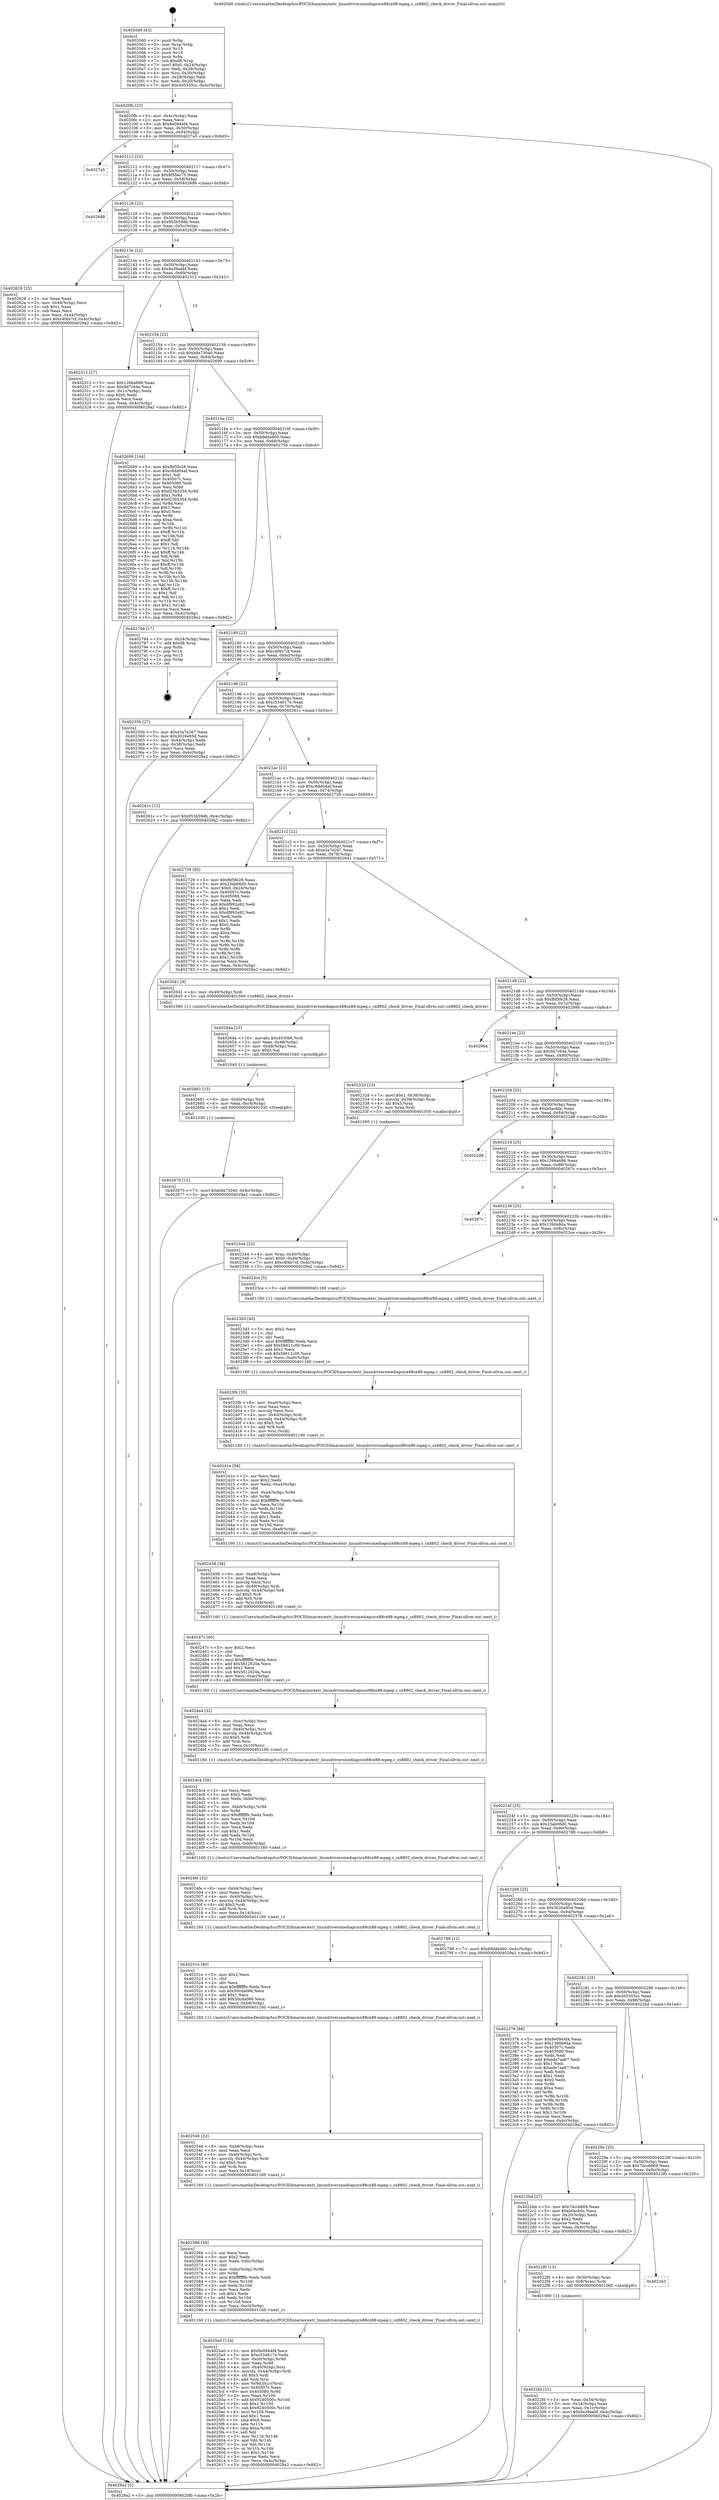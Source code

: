 digraph "0x4020d0" {
  label = "0x4020d0 (/mnt/c/Users/mathe/Desktop/tcc/POCII/binaries/extr_linuxdriversmediapcicx88cx88-mpeg.c_cx8802_check_driver_Final-ollvm.out::main(0))"
  labelloc = "t"
  node[shape=record]

  Entry [label="",width=0.3,height=0.3,shape=circle,fillcolor=black,style=filled]
  "0x4020fb" [label="{
     0x4020fb [23]\l
     | [instrs]\l
     &nbsp;&nbsp;0x4020fb \<+3\>: mov -0x4c(%rbp),%eax\l
     &nbsp;&nbsp;0x4020fe \<+2\>: mov %eax,%ecx\l
     &nbsp;&nbsp;0x402100 \<+6\>: sub $0x8e0944f4,%ecx\l
     &nbsp;&nbsp;0x402106 \<+3\>: mov %eax,-0x50(%rbp)\l
     &nbsp;&nbsp;0x402109 \<+3\>: mov %ecx,-0x54(%rbp)\l
     &nbsp;&nbsp;0x40210c \<+6\>: je 00000000004027a5 \<main+0x6d5\>\l
  }"]
  "0x4027a5" [label="{
     0x4027a5\l
  }", style=dashed]
  "0x402112" [label="{
     0x402112 [22]\l
     | [instrs]\l
     &nbsp;&nbsp;0x402112 \<+5\>: jmp 0000000000402117 \<main+0x47\>\l
     &nbsp;&nbsp;0x402117 \<+3\>: mov -0x50(%rbp),%eax\l
     &nbsp;&nbsp;0x40211a \<+5\>: sub $0x8f55ec75,%eax\l
     &nbsp;&nbsp;0x40211f \<+3\>: mov %eax,-0x58(%rbp)\l
     &nbsp;&nbsp;0x402122 \<+6\>: je 0000000000402688 \<main+0x5b8\>\l
  }"]
  Exit [label="",width=0.3,height=0.3,shape=circle,fillcolor=black,style=filled,peripheries=2]
  "0x402688" [label="{
     0x402688\l
  }", style=dashed]
  "0x402128" [label="{
     0x402128 [22]\l
     | [instrs]\l
     &nbsp;&nbsp;0x402128 \<+5\>: jmp 000000000040212d \<main+0x5d\>\l
     &nbsp;&nbsp;0x40212d \<+3\>: mov -0x50(%rbp),%eax\l
     &nbsp;&nbsp;0x402130 \<+5\>: sub $0x953b59db,%eax\l
     &nbsp;&nbsp;0x402135 \<+3\>: mov %eax,-0x5c(%rbp)\l
     &nbsp;&nbsp;0x402138 \<+6\>: je 0000000000402628 \<main+0x558\>\l
  }"]
  "0x402670" [label="{
     0x402670 [12]\l
     | [instrs]\l
     &nbsp;&nbsp;0x402670 \<+7\>: movl $0xb9a73040,-0x4c(%rbp)\l
     &nbsp;&nbsp;0x402677 \<+5\>: jmp 00000000004029a2 \<main+0x8d2\>\l
  }"]
  "0x402628" [label="{
     0x402628 [25]\l
     | [instrs]\l
     &nbsp;&nbsp;0x402628 \<+2\>: xor %eax,%eax\l
     &nbsp;&nbsp;0x40262a \<+3\>: mov -0x44(%rbp),%ecx\l
     &nbsp;&nbsp;0x40262d \<+3\>: sub $0x1,%eax\l
     &nbsp;&nbsp;0x402630 \<+2\>: sub %eax,%ecx\l
     &nbsp;&nbsp;0x402632 \<+3\>: mov %ecx,-0x44(%rbp)\l
     &nbsp;&nbsp;0x402635 \<+7\>: movl $0xc4f4b7cf,-0x4c(%rbp)\l
     &nbsp;&nbsp;0x40263c \<+5\>: jmp 00000000004029a2 \<main+0x8d2\>\l
  }"]
  "0x40213e" [label="{
     0x40213e [22]\l
     | [instrs]\l
     &nbsp;&nbsp;0x40213e \<+5\>: jmp 0000000000402143 \<main+0x73\>\l
     &nbsp;&nbsp;0x402143 \<+3\>: mov -0x50(%rbp),%eax\l
     &nbsp;&nbsp;0x402146 \<+5\>: sub $0x9a39aebf,%eax\l
     &nbsp;&nbsp;0x40214b \<+3\>: mov %eax,-0x60(%rbp)\l
     &nbsp;&nbsp;0x40214e \<+6\>: je 0000000000402312 \<main+0x242\>\l
  }"]
  "0x402661" [label="{
     0x402661 [15]\l
     | [instrs]\l
     &nbsp;&nbsp;0x402661 \<+4\>: mov -0x40(%rbp),%rdi\l
     &nbsp;&nbsp;0x402665 \<+6\>: mov %eax,-0xc4(%rbp)\l
     &nbsp;&nbsp;0x40266b \<+5\>: call 0000000000401030 \<free@plt\>\l
     | [calls]\l
     &nbsp;&nbsp;0x401030 \{1\} (unknown)\l
  }"]
  "0x402312" [label="{
     0x402312 [27]\l
     | [instrs]\l
     &nbsp;&nbsp;0x402312 \<+5\>: mov $0x1266a686,%eax\l
     &nbsp;&nbsp;0x402317 \<+5\>: mov $0x9d7c64e,%ecx\l
     &nbsp;&nbsp;0x40231c \<+3\>: mov -0x1c(%rbp),%edx\l
     &nbsp;&nbsp;0x40231f \<+3\>: cmp $0x0,%edx\l
     &nbsp;&nbsp;0x402322 \<+3\>: cmove %ecx,%eax\l
     &nbsp;&nbsp;0x402325 \<+3\>: mov %eax,-0x4c(%rbp)\l
     &nbsp;&nbsp;0x402328 \<+5\>: jmp 00000000004029a2 \<main+0x8d2\>\l
  }"]
  "0x402154" [label="{
     0x402154 [22]\l
     | [instrs]\l
     &nbsp;&nbsp;0x402154 \<+5\>: jmp 0000000000402159 \<main+0x89\>\l
     &nbsp;&nbsp;0x402159 \<+3\>: mov -0x50(%rbp),%eax\l
     &nbsp;&nbsp;0x40215c \<+5\>: sub $0xb9a73040,%eax\l
     &nbsp;&nbsp;0x402161 \<+3\>: mov %eax,-0x64(%rbp)\l
     &nbsp;&nbsp;0x402164 \<+6\>: je 0000000000402699 \<main+0x5c9\>\l
  }"]
  "0x40264a" [label="{
     0x40264a [23]\l
     | [instrs]\l
     &nbsp;&nbsp;0x40264a \<+10\>: movabs $0x4030b6,%rdi\l
     &nbsp;&nbsp;0x402654 \<+3\>: mov %eax,-0x48(%rbp)\l
     &nbsp;&nbsp;0x402657 \<+3\>: mov -0x48(%rbp),%esi\l
     &nbsp;&nbsp;0x40265a \<+2\>: mov $0x0,%al\l
     &nbsp;&nbsp;0x40265c \<+5\>: call 0000000000401040 \<printf@plt\>\l
     | [calls]\l
     &nbsp;&nbsp;0x401040 \{1\} (unknown)\l
  }"]
  "0x402699" [label="{
     0x402699 [144]\l
     | [instrs]\l
     &nbsp;&nbsp;0x402699 \<+5\>: mov $0xfbf5fe28,%eax\l
     &nbsp;&nbsp;0x40269e \<+5\>: mov $0xc8dd04af,%ecx\l
     &nbsp;&nbsp;0x4026a3 \<+2\>: mov $0x1,%dl\l
     &nbsp;&nbsp;0x4026a5 \<+7\>: mov 0x40507c,%esi\l
     &nbsp;&nbsp;0x4026ac \<+7\>: mov 0x405080,%edi\l
     &nbsp;&nbsp;0x4026b3 \<+3\>: mov %esi,%r8d\l
     &nbsp;&nbsp;0x4026b6 \<+7\>: sub $0xf23b5354,%r8d\l
     &nbsp;&nbsp;0x4026bd \<+4\>: sub $0x1,%r8d\l
     &nbsp;&nbsp;0x4026c1 \<+7\>: add $0xf23b5354,%r8d\l
     &nbsp;&nbsp;0x4026c8 \<+4\>: imul %r8d,%esi\l
     &nbsp;&nbsp;0x4026cc \<+3\>: and $0x1,%esi\l
     &nbsp;&nbsp;0x4026cf \<+3\>: cmp $0x0,%esi\l
     &nbsp;&nbsp;0x4026d2 \<+4\>: sete %r9b\l
     &nbsp;&nbsp;0x4026d6 \<+3\>: cmp $0xa,%edi\l
     &nbsp;&nbsp;0x4026d9 \<+4\>: setl %r10b\l
     &nbsp;&nbsp;0x4026dd \<+3\>: mov %r9b,%r11b\l
     &nbsp;&nbsp;0x4026e0 \<+4\>: xor $0xff,%r11b\l
     &nbsp;&nbsp;0x4026e4 \<+3\>: mov %r10b,%bl\l
     &nbsp;&nbsp;0x4026e7 \<+3\>: xor $0xff,%bl\l
     &nbsp;&nbsp;0x4026ea \<+3\>: xor $0x1,%dl\l
     &nbsp;&nbsp;0x4026ed \<+3\>: mov %r11b,%r14b\l
     &nbsp;&nbsp;0x4026f0 \<+4\>: and $0xff,%r14b\l
     &nbsp;&nbsp;0x4026f4 \<+3\>: and %dl,%r9b\l
     &nbsp;&nbsp;0x4026f7 \<+3\>: mov %bl,%r15b\l
     &nbsp;&nbsp;0x4026fa \<+4\>: and $0xff,%r15b\l
     &nbsp;&nbsp;0x4026fe \<+3\>: and %dl,%r10b\l
     &nbsp;&nbsp;0x402701 \<+3\>: or %r9b,%r14b\l
     &nbsp;&nbsp;0x402704 \<+3\>: or %r10b,%r15b\l
     &nbsp;&nbsp;0x402707 \<+3\>: xor %r15b,%r14b\l
     &nbsp;&nbsp;0x40270a \<+3\>: or %bl,%r11b\l
     &nbsp;&nbsp;0x40270d \<+4\>: xor $0xff,%r11b\l
     &nbsp;&nbsp;0x402711 \<+3\>: or $0x1,%dl\l
     &nbsp;&nbsp;0x402714 \<+3\>: and %dl,%r11b\l
     &nbsp;&nbsp;0x402717 \<+3\>: or %r11b,%r14b\l
     &nbsp;&nbsp;0x40271a \<+4\>: test $0x1,%r14b\l
     &nbsp;&nbsp;0x40271e \<+3\>: cmovne %ecx,%eax\l
     &nbsp;&nbsp;0x402721 \<+3\>: mov %eax,-0x4c(%rbp)\l
     &nbsp;&nbsp;0x402724 \<+5\>: jmp 00000000004029a2 \<main+0x8d2\>\l
  }"]
  "0x40216a" [label="{
     0x40216a [22]\l
     | [instrs]\l
     &nbsp;&nbsp;0x40216a \<+5\>: jmp 000000000040216f \<main+0x9f\>\l
     &nbsp;&nbsp;0x40216f \<+3\>: mov -0x50(%rbp),%eax\l
     &nbsp;&nbsp;0x402172 \<+5\>: sub $0xb9dda460,%eax\l
     &nbsp;&nbsp;0x402177 \<+3\>: mov %eax,-0x68(%rbp)\l
     &nbsp;&nbsp;0x40217a \<+6\>: je 0000000000402794 \<main+0x6c4\>\l
  }"]
  "0x4025a0" [label="{
     0x4025a0 [124]\l
     | [instrs]\l
     &nbsp;&nbsp;0x4025a0 \<+5\>: mov $0x8e0944f4,%ecx\l
     &nbsp;&nbsp;0x4025a5 \<+5\>: mov $0xc534617e,%edx\l
     &nbsp;&nbsp;0x4025aa \<+7\>: mov -0xc0(%rbp),%r9d\l
     &nbsp;&nbsp;0x4025b1 \<+4\>: imul %eax,%r9d\l
     &nbsp;&nbsp;0x4025b5 \<+4\>: mov -0x40(%rbp),%rsi\l
     &nbsp;&nbsp;0x4025b9 \<+4\>: movslq -0x44(%rbp),%rdi\l
     &nbsp;&nbsp;0x4025bd \<+4\>: shl $0x5,%rdi\l
     &nbsp;&nbsp;0x4025c1 \<+3\>: add %rdi,%rsi\l
     &nbsp;&nbsp;0x4025c4 \<+4\>: mov %r9d,0x1c(%rsi)\l
     &nbsp;&nbsp;0x4025c8 \<+7\>: mov 0x40507c,%eax\l
     &nbsp;&nbsp;0x4025cf \<+8\>: mov 0x405080,%r9d\l
     &nbsp;&nbsp;0x4025d7 \<+3\>: mov %eax,%r10d\l
     &nbsp;&nbsp;0x4025da \<+7\>: add $0x9240500c,%r10d\l
     &nbsp;&nbsp;0x4025e1 \<+4\>: sub $0x1,%r10d\l
     &nbsp;&nbsp;0x4025e5 \<+7\>: sub $0x9240500c,%r10d\l
     &nbsp;&nbsp;0x4025ec \<+4\>: imul %r10d,%eax\l
     &nbsp;&nbsp;0x4025f0 \<+3\>: and $0x1,%eax\l
     &nbsp;&nbsp;0x4025f3 \<+3\>: cmp $0x0,%eax\l
     &nbsp;&nbsp;0x4025f6 \<+4\>: sete %r11b\l
     &nbsp;&nbsp;0x4025fa \<+4\>: cmp $0xa,%r9d\l
     &nbsp;&nbsp;0x4025fe \<+3\>: setl %bl\l
     &nbsp;&nbsp;0x402601 \<+3\>: mov %r11b,%r14b\l
     &nbsp;&nbsp;0x402604 \<+3\>: and %bl,%r14b\l
     &nbsp;&nbsp;0x402607 \<+3\>: xor %bl,%r11b\l
     &nbsp;&nbsp;0x40260a \<+3\>: or %r11b,%r14b\l
     &nbsp;&nbsp;0x40260d \<+4\>: test $0x1,%r14b\l
     &nbsp;&nbsp;0x402611 \<+3\>: cmovne %edx,%ecx\l
     &nbsp;&nbsp;0x402614 \<+3\>: mov %ecx,-0x4c(%rbp)\l
     &nbsp;&nbsp;0x402617 \<+5\>: jmp 00000000004029a2 \<main+0x8d2\>\l
  }"]
  "0x402794" [label="{
     0x402794 [17]\l
     | [instrs]\l
     &nbsp;&nbsp;0x402794 \<+3\>: mov -0x24(%rbp),%eax\l
     &nbsp;&nbsp;0x402797 \<+7\>: add $0xd8,%rsp\l
     &nbsp;&nbsp;0x40279e \<+1\>: pop %rbx\l
     &nbsp;&nbsp;0x40279f \<+2\>: pop %r14\l
     &nbsp;&nbsp;0x4027a1 \<+2\>: pop %r15\l
     &nbsp;&nbsp;0x4027a3 \<+1\>: pop %rbp\l
     &nbsp;&nbsp;0x4027a4 \<+1\>: ret\l
  }"]
  "0x402180" [label="{
     0x402180 [22]\l
     | [instrs]\l
     &nbsp;&nbsp;0x402180 \<+5\>: jmp 0000000000402185 \<main+0xb5\>\l
     &nbsp;&nbsp;0x402185 \<+3\>: mov -0x50(%rbp),%eax\l
     &nbsp;&nbsp;0x402188 \<+5\>: sub $0xc4f4b7cf,%eax\l
     &nbsp;&nbsp;0x40218d \<+3\>: mov %eax,-0x6c(%rbp)\l
     &nbsp;&nbsp;0x402190 \<+6\>: je 000000000040235b \<main+0x28b\>\l
  }"]
  "0x402566" [label="{
     0x402566 [58]\l
     | [instrs]\l
     &nbsp;&nbsp;0x402566 \<+2\>: xor %ecx,%ecx\l
     &nbsp;&nbsp;0x402568 \<+5\>: mov $0x2,%edx\l
     &nbsp;&nbsp;0x40256d \<+6\>: mov %edx,-0xbc(%rbp)\l
     &nbsp;&nbsp;0x402573 \<+1\>: cltd\l
     &nbsp;&nbsp;0x402574 \<+7\>: mov -0xbc(%rbp),%r9d\l
     &nbsp;&nbsp;0x40257b \<+3\>: idiv %r9d\l
     &nbsp;&nbsp;0x40257e \<+6\>: imul $0xfffffffe,%edx,%edx\l
     &nbsp;&nbsp;0x402584 \<+3\>: mov %ecx,%r10d\l
     &nbsp;&nbsp;0x402587 \<+3\>: sub %edx,%r10d\l
     &nbsp;&nbsp;0x40258a \<+2\>: mov %ecx,%edx\l
     &nbsp;&nbsp;0x40258c \<+3\>: sub $0x1,%edx\l
     &nbsp;&nbsp;0x40258f \<+3\>: add %edx,%r10d\l
     &nbsp;&nbsp;0x402592 \<+3\>: sub %r10d,%ecx\l
     &nbsp;&nbsp;0x402595 \<+6\>: mov %ecx,-0xc0(%rbp)\l
     &nbsp;&nbsp;0x40259b \<+5\>: call 0000000000401160 \<next_i\>\l
     | [calls]\l
     &nbsp;&nbsp;0x401160 \{1\} (/mnt/c/Users/mathe/Desktop/tcc/POCII/binaries/extr_linuxdriversmediapcicx88cx88-mpeg.c_cx8802_check_driver_Final-ollvm.out::next_i)\l
  }"]
  "0x40235b" [label="{
     0x40235b [27]\l
     | [instrs]\l
     &nbsp;&nbsp;0x40235b \<+5\>: mov $0xe3a7e267,%eax\l
     &nbsp;&nbsp;0x402360 \<+5\>: mov $0x3026e95d,%ecx\l
     &nbsp;&nbsp;0x402365 \<+3\>: mov -0x44(%rbp),%edx\l
     &nbsp;&nbsp;0x402368 \<+3\>: cmp -0x38(%rbp),%edx\l
     &nbsp;&nbsp;0x40236b \<+3\>: cmovl %ecx,%eax\l
     &nbsp;&nbsp;0x40236e \<+3\>: mov %eax,-0x4c(%rbp)\l
     &nbsp;&nbsp;0x402371 \<+5\>: jmp 00000000004029a2 \<main+0x8d2\>\l
  }"]
  "0x402196" [label="{
     0x402196 [22]\l
     | [instrs]\l
     &nbsp;&nbsp;0x402196 \<+5\>: jmp 000000000040219b \<main+0xcb\>\l
     &nbsp;&nbsp;0x40219b \<+3\>: mov -0x50(%rbp),%eax\l
     &nbsp;&nbsp;0x40219e \<+5\>: sub $0xc534617e,%eax\l
     &nbsp;&nbsp;0x4021a3 \<+3\>: mov %eax,-0x70(%rbp)\l
     &nbsp;&nbsp;0x4021a6 \<+6\>: je 000000000040261c \<main+0x54c\>\l
  }"]
  "0x402546" [label="{
     0x402546 [32]\l
     | [instrs]\l
     &nbsp;&nbsp;0x402546 \<+6\>: mov -0xb8(%rbp),%ecx\l
     &nbsp;&nbsp;0x40254c \<+3\>: imul %eax,%ecx\l
     &nbsp;&nbsp;0x40254f \<+4\>: mov -0x40(%rbp),%rsi\l
     &nbsp;&nbsp;0x402553 \<+4\>: movslq -0x44(%rbp),%rdi\l
     &nbsp;&nbsp;0x402557 \<+4\>: shl $0x5,%rdi\l
     &nbsp;&nbsp;0x40255b \<+3\>: add %rdi,%rsi\l
     &nbsp;&nbsp;0x40255e \<+3\>: mov %ecx,0x18(%rsi)\l
     &nbsp;&nbsp;0x402561 \<+5\>: call 0000000000401160 \<next_i\>\l
     | [calls]\l
     &nbsp;&nbsp;0x401160 \{1\} (/mnt/c/Users/mathe/Desktop/tcc/POCII/binaries/extr_linuxdriversmediapcicx88cx88-mpeg.c_cx8802_check_driver_Final-ollvm.out::next_i)\l
  }"]
  "0x40261c" [label="{
     0x40261c [12]\l
     | [instrs]\l
     &nbsp;&nbsp;0x40261c \<+7\>: movl $0x953b59db,-0x4c(%rbp)\l
     &nbsp;&nbsp;0x402623 \<+5\>: jmp 00000000004029a2 \<main+0x8d2\>\l
  }"]
  "0x4021ac" [label="{
     0x4021ac [22]\l
     | [instrs]\l
     &nbsp;&nbsp;0x4021ac \<+5\>: jmp 00000000004021b1 \<main+0xe1\>\l
     &nbsp;&nbsp;0x4021b1 \<+3\>: mov -0x50(%rbp),%eax\l
     &nbsp;&nbsp;0x4021b4 \<+5\>: sub $0xc8dd04af,%eax\l
     &nbsp;&nbsp;0x4021b9 \<+3\>: mov %eax,-0x74(%rbp)\l
     &nbsp;&nbsp;0x4021bc \<+6\>: je 0000000000402729 \<main+0x659\>\l
  }"]
  "0x40251e" [label="{
     0x40251e [40]\l
     | [instrs]\l
     &nbsp;&nbsp;0x40251e \<+5\>: mov $0x2,%ecx\l
     &nbsp;&nbsp;0x402523 \<+1\>: cltd\l
     &nbsp;&nbsp;0x402524 \<+2\>: idiv %ecx\l
     &nbsp;&nbsp;0x402526 \<+6\>: imul $0xfffffffe,%edx,%ecx\l
     &nbsp;&nbsp;0x40252c \<+6\>: sub $0x50cda066,%ecx\l
     &nbsp;&nbsp;0x402532 \<+3\>: add $0x1,%ecx\l
     &nbsp;&nbsp;0x402535 \<+6\>: add $0x50cda066,%ecx\l
     &nbsp;&nbsp;0x40253b \<+6\>: mov %ecx,-0xb8(%rbp)\l
     &nbsp;&nbsp;0x402541 \<+5\>: call 0000000000401160 \<next_i\>\l
     | [calls]\l
     &nbsp;&nbsp;0x401160 \{1\} (/mnt/c/Users/mathe/Desktop/tcc/POCII/binaries/extr_linuxdriversmediapcicx88cx88-mpeg.c_cx8802_check_driver_Final-ollvm.out::next_i)\l
  }"]
  "0x402729" [label="{
     0x402729 [95]\l
     | [instrs]\l
     &nbsp;&nbsp;0x402729 \<+5\>: mov $0xfbf5fe28,%eax\l
     &nbsp;&nbsp;0x40272e \<+5\>: mov $0x23ab06d0,%ecx\l
     &nbsp;&nbsp;0x402733 \<+7\>: movl $0x0,-0x24(%rbp)\l
     &nbsp;&nbsp;0x40273a \<+7\>: mov 0x40507c,%edx\l
     &nbsp;&nbsp;0x402741 \<+7\>: mov 0x405080,%esi\l
     &nbsp;&nbsp;0x402748 \<+2\>: mov %edx,%edi\l
     &nbsp;&nbsp;0x40274a \<+6\>: add $0xdf992a92,%edi\l
     &nbsp;&nbsp;0x402750 \<+3\>: sub $0x1,%edi\l
     &nbsp;&nbsp;0x402753 \<+6\>: sub $0xdf992a92,%edi\l
     &nbsp;&nbsp;0x402759 \<+3\>: imul %edi,%edx\l
     &nbsp;&nbsp;0x40275c \<+3\>: and $0x1,%edx\l
     &nbsp;&nbsp;0x40275f \<+3\>: cmp $0x0,%edx\l
     &nbsp;&nbsp;0x402762 \<+4\>: sete %r8b\l
     &nbsp;&nbsp;0x402766 \<+3\>: cmp $0xa,%esi\l
     &nbsp;&nbsp;0x402769 \<+4\>: setl %r9b\l
     &nbsp;&nbsp;0x40276d \<+3\>: mov %r8b,%r10b\l
     &nbsp;&nbsp;0x402770 \<+3\>: and %r9b,%r10b\l
     &nbsp;&nbsp;0x402773 \<+3\>: xor %r9b,%r8b\l
     &nbsp;&nbsp;0x402776 \<+3\>: or %r8b,%r10b\l
     &nbsp;&nbsp;0x402779 \<+4\>: test $0x1,%r10b\l
     &nbsp;&nbsp;0x40277d \<+3\>: cmovne %ecx,%eax\l
     &nbsp;&nbsp;0x402780 \<+3\>: mov %eax,-0x4c(%rbp)\l
     &nbsp;&nbsp;0x402783 \<+5\>: jmp 00000000004029a2 \<main+0x8d2\>\l
  }"]
  "0x4021c2" [label="{
     0x4021c2 [22]\l
     | [instrs]\l
     &nbsp;&nbsp;0x4021c2 \<+5\>: jmp 00000000004021c7 \<main+0xf7\>\l
     &nbsp;&nbsp;0x4021c7 \<+3\>: mov -0x50(%rbp),%eax\l
     &nbsp;&nbsp;0x4021ca \<+5\>: sub $0xe3a7e267,%eax\l
     &nbsp;&nbsp;0x4021cf \<+3\>: mov %eax,-0x78(%rbp)\l
     &nbsp;&nbsp;0x4021d2 \<+6\>: je 0000000000402641 \<main+0x571\>\l
  }"]
  "0x4024fe" [label="{
     0x4024fe [32]\l
     | [instrs]\l
     &nbsp;&nbsp;0x4024fe \<+6\>: mov -0xb4(%rbp),%ecx\l
     &nbsp;&nbsp;0x402504 \<+3\>: imul %eax,%ecx\l
     &nbsp;&nbsp;0x402507 \<+4\>: mov -0x40(%rbp),%rsi\l
     &nbsp;&nbsp;0x40250b \<+4\>: movslq -0x44(%rbp),%rdi\l
     &nbsp;&nbsp;0x40250f \<+4\>: shl $0x5,%rdi\l
     &nbsp;&nbsp;0x402513 \<+3\>: add %rdi,%rsi\l
     &nbsp;&nbsp;0x402516 \<+3\>: mov %ecx,0x14(%rsi)\l
     &nbsp;&nbsp;0x402519 \<+5\>: call 0000000000401160 \<next_i\>\l
     | [calls]\l
     &nbsp;&nbsp;0x401160 \{1\} (/mnt/c/Users/mathe/Desktop/tcc/POCII/binaries/extr_linuxdriversmediapcicx88cx88-mpeg.c_cx8802_check_driver_Final-ollvm.out::next_i)\l
  }"]
  "0x402641" [label="{
     0x402641 [9]\l
     | [instrs]\l
     &nbsp;&nbsp;0x402641 \<+4\>: mov -0x40(%rbp),%rdi\l
     &nbsp;&nbsp;0x402645 \<+5\>: call 0000000000401560 \<cx8802_check_driver\>\l
     | [calls]\l
     &nbsp;&nbsp;0x401560 \{1\} (/mnt/c/Users/mathe/Desktop/tcc/POCII/binaries/extr_linuxdriversmediapcicx88cx88-mpeg.c_cx8802_check_driver_Final-ollvm.out::cx8802_check_driver)\l
  }"]
  "0x4021d8" [label="{
     0x4021d8 [22]\l
     | [instrs]\l
     &nbsp;&nbsp;0x4021d8 \<+5\>: jmp 00000000004021dd \<main+0x10d\>\l
     &nbsp;&nbsp;0x4021dd \<+3\>: mov -0x50(%rbp),%eax\l
     &nbsp;&nbsp;0x4021e0 \<+5\>: sub $0xfbf5fe28,%eax\l
     &nbsp;&nbsp;0x4021e5 \<+3\>: mov %eax,-0x7c(%rbp)\l
     &nbsp;&nbsp;0x4021e8 \<+6\>: je 0000000000402994 \<main+0x8c4\>\l
  }"]
  "0x4024c4" [label="{
     0x4024c4 [58]\l
     | [instrs]\l
     &nbsp;&nbsp;0x4024c4 \<+2\>: xor %ecx,%ecx\l
     &nbsp;&nbsp;0x4024c6 \<+5\>: mov $0x2,%edx\l
     &nbsp;&nbsp;0x4024cb \<+6\>: mov %edx,-0xb0(%rbp)\l
     &nbsp;&nbsp;0x4024d1 \<+1\>: cltd\l
     &nbsp;&nbsp;0x4024d2 \<+7\>: mov -0xb0(%rbp),%r9d\l
     &nbsp;&nbsp;0x4024d9 \<+3\>: idiv %r9d\l
     &nbsp;&nbsp;0x4024dc \<+6\>: imul $0xfffffffe,%edx,%edx\l
     &nbsp;&nbsp;0x4024e2 \<+3\>: mov %ecx,%r10d\l
     &nbsp;&nbsp;0x4024e5 \<+3\>: sub %edx,%r10d\l
     &nbsp;&nbsp;0x4024e8 \<+2\>: mov %ecx,%edx\l
     &nbsp;&nbsp;0x4024ea \<+3\>: sub $0x1,%edx\l
     &nbsp;&nbsp;0x4024ed \<+3\>: add %edx,%r10d\l
     &nbsp;&nbsp;0x4024f0 \<+3\>: sub %r10d,%ecx\l
     &nbsp;&nbsp;0x4024f3 \<+6\>: mov %ecx,-0xb4(%rbp)\l
     &nbsp;&nbsp;0x4024f9 \<+5\>: call 0000000000401160 \<next_i\>\l
     | [calls]\l
     &nbsp;&nbsp;0x401160 \{1\} (/mnt/c/Users/mathe/Desktop/tcc/POCII/binaries/extr_linuxdriversmediapcicx88cx88-mpeg.c_cx8802_check_driver_Final-ollvm.out::next_i)\l
  }"]
  "0x402994" [label="{
     0x402994\l
  }", style=dashed]
  "0x4021ee" [label="{
     0x4021ee [22]\l
     | [instrs]\l
     &nbsp;&nbsp;0x4021ee \<+5\>: jmp 00000000004021f3 \<main+0x123\>\l
     &nbsp;&nbsp;0x4021f3 \<+3\>: mov -0x50(%rbp),%eax\l
     &nbsp;&nbsp;0x4021f6 \<+5\>: sub $0x9d7c64e,%eax\l
     &nbsp;&nbsp;0x4021fb \<+3\>: mov %eax,-0x80(%rbp)\l
     &nbsp;&nbsp;0x4021fe \<+6\>: je 000000000040232d \<main+0x25d\>\l
  }"]
  "0x4024a4" [label="{
     0x4024a4 [32]\l
     | [instrs]\l
     &nbsp;&nbsp;0x4024a4 \<+6\>: mov -0xac(%rbp),%ecx\l
     &nbsp;&nbsp;0x4024aa \<+3\>: imul %eax,%ecx\l
     &nbsp;&nbsp;0x4024ad \<+4\>: mov -0x40(%rbp),%rsi\l
     &nbsp;&nbsp;0x4024b1 \<+4\>: movslq -0x44(%rbp),%rdi\l
     &nbsp;&nbsp;0x4024b5 \<+4\>: shl $0x5,%rdi\l
     &nbsp;&nbsp;0x4024b9 \<+3\>: add %rdi,%rsi\l
     &nbsp;&nbsp;0x4024bc \<+3\>: mov %ecx,0x10(%rsi)\l
     &nbsp;&nbsp;0x4024bf \<+5\>: call 0000000000401160 \<next_i\>\l
     | [calls]\l
     &nbsp;&nbsp;0x401160 \{1\} (/mnt/c/Users/mathe/Desktop/tcc/POCII/binaries/extr_linuxdriversmediapcicx88cx88-mpeg.c_cx8802_check_driver_Final-ollvm.out::next_i)\l
  }"]
  "0x40232d" [label="{
     0x40232d [23]\l
     | [instrs]\l
     &nbsp;&nbsp;0x40232d \<+7\>: movl $0x1,-0x38(%rbp)\l
     &nbsp;&nbsp;0x402334 \<+4\>: movslq -0x38(%rbp),%rax\l
     &nbsp;&nbsp;0x402338 \<+4\>: shl $0x5,%rax\l
     &nbsp;&nbsp;0x40233c \<+3\>: mov %rax,%rdi\l
     &nbsp;&nbsp;0x40233f \<+5\>: call 0000000000401050 \<malloc@plt\>\l
     | [calls]\l
     &nbsp;&nbsp;0x401050 \{1\} (unknown)\l
  }"]
  "0x402204" [label="{
     0x402204 [25]\l
     | [instrs]\l
     &nbsp;&nbsp;0x402204 \<+5\>: jmp 0000000000402209 \<main+0x139\>\l
     &nbsp;&nbsp;0x402209 \<+3\>: mov -0x50(%rbp),%eax\l
     &nbsp;&nbsp;0x40220c \<+5\>: sub $0xb0acb0c,%eax\l
     &nbsp;&nbsp;0x402211 \<+6\>: mov %eax,-0x84(%rbp)\l
     &nbsp;&nbsp;0x402217 \<+6\>: je 00000000004022d8 \<main+0x208\>\l
  }"]
  "0x40247c" [label="{
     0x40247c [40]\l
     | [instrs]\l
     &nbsp;&nbsp;0x40247c \<+5\>: mov $0x2,%ecx\l
     &nbsp;&nbsp;0x402481 \<+1\>: cltd\l
     &nbsp;&nbsp;0x402482 \<+2\>: idiv %ecx\l
     &nbsp;&nbsp;0x402484 \<+6\>: imul $0xfffffffe,%edx,%ecx\l
     &nbsp;&nbsp;0x40248a \<+6\>: add $0x5612620a,%ecx\l
     &nbsp;&nbsp;0x402490 \<+3\>: add $0x1,%ecx\l
     &nbsp;&nbsp;0x402493 \<+6\>: sub $0x5612620a,%ecx\l
     &nbsp;&nbsp;0x402499 \<+6\>: mov %ecx,-0xac(%rbp)\l
     &nbsp;&nbsp;0x40249f \<+5\>: call 0000000000401160 \<next_i\>\l
     | [calls]\l
     &nbsp;&nbsp;0x401160 \{1\} (/mnt/c/Users/mathe/Desktop/tcc/POCII/binaries/extr_linuxdriversmediapcicx88cx88-mpeg.c_cx8802_check_driver_Final-ollvm.out::next_i)\l
  }"]
  "0x4022d8" [label="{
     0x4022d8\l
  }", style=dashed]
  "0x40221d" [label="{
     0x40221d [25]\l
     | [instrs]\l
     &nbsp;&nbsp;0x40221d \<+5\>: jmp 0000000000402222 \<main+0x152\>\l
     &nbsp;&nbsp;0x402222 \<+3\>: mov -0x50(%rbp),%eax\l
     &nbsp;&nbsp;0x402225 \<+5\>: sub $0x1266a686,%eax\l
     &nbsp;&nbsp;0x40222a \<+6\>: mov %eax,-0x88(%rbp)\l
     &nbsp;&nbsp;0x402230 \<+6\>: je 000000000040267c \<main+0x5ac\>\l
  }"]
  "0x402458" [label="{
     0x402458 [36]\l
     | [instrs]\l
     &nbsp;&nbsp;0x402458 \<+6\>: mov -0xa8(%rbp),%ecx\l
     &nbsp;&nbsp;0x40245e \<+3\>: imul %eax,%ecx\l
     &nbsp;&nbsp;0x402461 \<+3\>: movslq %ecx,%rsi\l
     &nbsp;&nbsp;0x402464 \<+4\>: mov -0x40(%rbp),%rdi\l
     &nbsp;&nbsp;0x402468 \<+4\>: movslq -0x44(%rbp),%r8\l
     &nbsp;&nbsp;0x40246c \<+4\>: shl $0x5,%r8\l
     &nbsp;&nbsp;0x402470 \<+3\>: add %r8,%rdi\l
     &nbsp;&nbsp;0x402473 \<+4\>: mov %rsi,0x8(%rdi)\l
     &nbsp;&nbsp;0x402477 \<+5\>: call 0000000000401160 \<next_i\>\l
     | [calls]\l
     &nbsp;&nbsp;0x401160 \{1\} (/mnt/c/Users/mathe/Desktop/tcc/POCII/binaries/extr_linuxdriversmediapcicx88cx88-mpeg.c_cx8802_check_driver_Final-ollvm.out::next_i)\l
  }"]
  "0x40267c" [label="{
     0x40267c\l
  }", style=dashed]
  "0x402236" [label="{
     0x402236 [25]\l
     | [instrs]\l
     &nbsp;&nbsp;0x402236 \<+5\>: jmp 000000000040223b \<main+0x16b\>\l
     &nbsp;&nbsp;0x40223b \<+3\>: mov -0x50(%rbp),%eax\l
     &nbsp;&nbsp;0x40223e \<+5\>: sub $0x1390e8da,%eax\l
     &nbsp;&nbsp;0x402243 \<+6\>: mov %eax,-0x8c(%rbp)\l
     &nbsp;&nbsp;0x402249 \<+6\>: je 00000000004023ce \<main+0x2fe\>\l
  }"]
  "0x40241e" [label="{
     0x40241e [58]\l
     | [instrs]\l
     &nbsp;&nbsp;0x40241e \<+2\>: xor %ecx,%ecx\l
     &nbsp;&nbsp;0x402420 \<+5\>: mov $0x2,%edx\l
     &nbsp;&nbsp;0x402425 \<+6\>: mov %edx,-0xa4(%rbp)\l
     &nbsp;&nbsp;0x40242b \<+1\>: cltd\l
     &nbsp;&nbsp;0x40242c \<+7\>: mov -0xa4(%rbp),%r9d\l
     &nbsp;&nbsp;0x402433 \<+3\>: idiv %r9d\l
     &nbsp;&nbsp;0x402436 \<+6\>: imul $0xfffffffe,%edx,%edx\l
     &nbsp;&nbsp;0x40243c \<+3\>: mov %ecx,%r10d\l
     &nbsp;&nbsp;0x40243f \<+3\>: sub %edx,%r10d\l
     &nbsp;&nbsp;0x402442 \<+2\>: mov %ecx,%edx\l
     &nbsp;&nbsp;0x402444 \<+3\>: sub $0x1,%edx\l
     &nbsp;&nbsp;0x402447 \<+3\>: add %edx,%r10d\l
     &nbsp;&nbsp;0x40244a \<+3\>: sub %r10d,%ecx\l
     &nbsp;&nbsp;0x40244d \<+6\>: mov %ecx,-0xa8(%rbp)\l
     &nbsp;&nbsp;0x402453 \<+5\>: call 0000000000401160 \<next_i\>\l
     | [calls]\l
     &nbsp;&nbsp;0x401160 \{1\} (/mnt/c/Users/mathe/Desktop/tcc/POCII/binaries/extr_linuxdriversmediapcicx88cx88-mpeg.c_cx8802_check_driver_Final-ollvm.out::next_i)\l
  }"]
  "0x4023ce" [label="{
     0x4023ce [5]\l
     | [instrs]\l
     &nbsp;&nbsp;0x4023ce \<+5\>: call 0000000000401160 \<next_i\>\l
     | [calls]\l
     &nbsp;&nbsp;0x401160 \{1\} (/mnt/c/Users/mathe/Desktop/tcc/POCII/binaries/extr_linuxdriversmediapcicx88cx88-mpeg.c_cx8802_check_driver_Final-ollvm.out::next_i)\l
  }"]
  "0x40224f" [label="{
     0x40224f [25]\l
     | [instrs]\l
     &nbsp;&nbsp;0x40224f \<+5\>: jmp 0000000000402254 \<main+0x184\>\l
     &nbsp;&nbsp;0x402254 \<+3\>: mov -0x50(%rbp),%eax\l
     &nbsp;&nbsp;0x402257 \<+5\>: sub $0x23ab06d0,%eax\l
     &nbsp;&nbsp;0x40225c \<+6\>: mov %eax,-0x90(%rbp)\l
     &nbsp;&nbsp;0x402262 \<+6\>: je 0000000000402788 \<main+0x6b8\>\l
  }"]
  "0x4023fb" [label="{
     0x4023fb [35]\l
     | [instrs]\l
     &nbsp;&nbsp;0x4023fb \<+6\>: mov -0xa0(%rbp),%ecx\l
     &nbsp;&nbsp;0x402401 \<+3\>: imul %eax,%ecx\l
     &nbsp;&nbsp;0x402404 \<+3\>: movslq %ecx,%rsi\l
     &nbsp;&nbsp;0x402407 \<+4\>: mov -0x40(%rbp),%rdi\l
     &nbsp;&nbsp;0x40240b \<+4\>: movslq -0x44(%rbp),%r8\l
     &nbsp;&nbsp;0x40240f \<+4\>: shl $0x5,%r8\l
     &nbsp;&nbsp;0x402413 \<+3\>: add %r8,%rdi\l
     &nbsp;&nbsp;0x402416 \<+3\>: mov %rsi,(%rdi)\l
     &nbsp;&nbsp;0x402419 \<+5\>: call 0000000000401160 \<next_i\>\l
     | [calls]\l
     &nbsp;&nbsp;0x401160 \{1\} (/mnt/c/Users/mathe/Desktop/tcc/POCII/binaries/extr_linuxdriversmediapcicx88cx88-mpeg.c_cx8802_check_driver_Final-ollvm.out::next_i)\l
  }"]
  "0x402788" [label="{
     0x402788 [12]\l
     | [instrs]\l
     &nbsp;&nbsp;0x402788 \<+7\>: movl $0xb9dda460,-0x4c(%rbp)\l
     &nbsp;&nbsp;0x40278f \<+5\>: jmp 00000000004029a2 \<main+0x8d2\>\l
  }"]
  "0x402268" [label="{
     0x402268 [25]\l
     | [instrs]\l
     &nbsp;&nbsp;0x402268 \<+5\>: jmp 000000000040226d \<main+0x19d\>\l
     &nbsp;&nbsp;0x40226d \<+3\>: mov -0x50(%rbp),%eax\l
     &nbsp;&nbsp;0x402270 \<+5\>: sub $0x3026e95d,%eax\l
     &nbsp;&nbsp;0x402275 \<+6\>: mov %eax,-0x94(%rbp)\l
     &nbsp;&nbsp;0x40227b \<+6\>: je 0000000000402376 \<main+0x2a6\>\l
  }"]
  "0x4023d3" [label="{
     0x4023d3 [40]\l
     | [instrs]\l
     &nbsp;&nbsp;0x4023d3 \<+5\>: mov $0x2,%ecx\l
     &nbsp;&nbsp;0x4023d8 \<+1\>: cltd\l
     &nbsp;&nbsp;0x4023d9 \<+2\>: idiv %ecx\l
     &nbsp;&nbsp;0x4023db \<+6\>: imul $0xfffffffe,%edx,%ecx\l
     &nbsp;&nbsp;0x4023e1 \<+6\>: add $0x56611c00,%ecx\l
     &nbsp;&nbsp;0x4023e7 \<+3\>: add $0x1,%ecx\l
     &nbsp;&nbsp;0x4023ea \<+6\>: sub $0x56611c00,%ecx\l
     &nbsp;&nbsp;0x4023f0 \<+6\>: mov %ecx,-0xa0(%rbp)\l
     &nbsp;&nbsp;0x4023f6 \<+5\>: call 0000000000401160 \<next_i\>\l
     | [calls]\l
     &nbsp;&nbsp;0x401160 \{1\} (/mnt/c/Users/mathe/Desktop/tcc/POCII/binaries/extr_linuxdriversmediapcicx88cx88-mpeg.c_cx8802_check_driver_Final-ollvm.out::next_i)\l
  }"]
  "0x402376" [label="{
     0x402376 [88]\l
     | [instrs]\l
     &nbsp;&nbsp;0x402376 \<+5\>: mov $0x8e0944f4,%eax\l
     &nbsp;&nbsp;0x40237b \<+5\>: mov $0x1390e8da,%ecx\l
     &nbsp;&nbsp;0x402380 \<+7\>: mov 0x40507c,%edx\l
     &nbsp;&nbsp;0x402387 \<+7\>: mov 0x405080,%esi\l
     &nbsp;&nbsp;0x40238e \<+2\>: mov %edx,%edi\l
     &nbsp;&nbsp;0x402390 \<+6\>: add $0xede7ae67,%edi\l
     &nbsp;&nbsp;0x402396 \<+3\>: sub $0x1,%edi\l
     &nbsp;&nbsp;0x402399 \<+6\>: sub $0xede7ae67,%edi\l
     &nbsp;&nbsp;0x40239f \<+3\>: imul %edi,%edx\l
     &nbsp;&nbsp;0x4023a2 \<+3\>: and $0x1,%edx\l
     &nbsp;&nbsp;0x4023a5 \<+3\>: cmp $0x0,%edx\l
     &nbsp;&nbsp;0x4023a8 \<+4\>: sete %r8b\l
     &nbsp;&nbsp;0x4023ac \<+3\>: cmp $0xa,%esi\l
     &nbsp;&nbsp;0x4023af \<+4\>: setl %r9b\l
     &nbsp;&nbsp;0x4023b3 \<+3\>: mov %r8b,%r10b\l
     &nbsp;&nbsp;0x4023b6 \<+3\>: and %r9b,%r10b\l
     &nbsp;&nbsp;0x4023b9 \<+3\>: xor %r9b,%r8b\l
     &nbsp;&nbsp;0x4023bc \<+3\>: or %r8b,%r10b\l
     &nbsp;&nbsp;0x4023bf \<+4\>: test $0x1,%r10b\l
     &nbsp;&nbsp;0x4023c3 \<+3\>: cmovne %ecx,%eax\l
     &nbsp;&nbsp;0x4023c6 \<+3\>: mov %eax,-0x4c(%rbp)\l
     &nbsp;&nbsp;0x4023c9 \<+5\>: jmp 00000000004029a2 \<main+0x8d2\>\l
  }"]
  "0x402281" [label="{
     0x402281 [25]\l
     | [instrs]\l
     &nbsp;&nbsp;0x402281 \<+5\>: jmp 0000000000402286 \<main+0x1b6\>\l
     &nbsp;&nbsp;0x402286 \<+3\>: mov -0x50(%rbp),%eax\l
     &nbsp;&nbsp;0x402289 \<+5\>: sub $0x405355cc,%eax\l
     &nbsp;&nbsp;0x40228e \<+6\>: mov %eax,-0x98(%rbp)\l
     &nbsp;&nbsp;0x402294 \<+6\>: je 00000000004022bd \<main+0x1ed\>\l
  }"]
  "0x402344" [label="{
     0x402344 [23]\l
     | [instrs]\l
     &nbsp;&nbsp;0x402344 \<+4\>: mov %rax,-0x40(%rbp)\l
     &nbsp;&nbsp;0x402348 \<+7\>: movl $0x0,-0x44(%rbp)\l
     &nbsp;&nbsp;0x40234f \<+7\>: movl $0xc4f4b7cf,-0x4c(%rbp)\l
     &nbsp;&nbsp;0x402356 \<+5\>: jmp 00000000004029a2 \<main+0x8d2\>\l
  }"]
  "0x4022bd" [label="{
     0x4022bd [27]\l
     | [instrs]\l
     &nbsp;&nbsp;0x4022bd \<+5\>: mov $0x7dcc6869,%eax\l
     &nbsp;&nbsp;0x4022c2 \<+5\>: mov $0xb0acb0c,%ecx\l
     &nbsp;&nbsp;0x4022c7 \<+3\>: mov -0x20(%rbp),%edx\l
     &nbsp;&nbsp;0x4022ca \<+3\>: cmp $0x2,%edx\l
     &nbsp;&nbsp;0x4022cd \<+3\>: cmovne %ecx,%eax\l
     &nbsp;&nbsp;0x4022d0 \<+3\>: mov %eax,-0x4c(%rbp)\l
     &nbsp;&nbsp;0x4022d3 \<+5\>: jmp 00000000004029a2 \<main+0x8d2\>\l
  }"]
  "0x40229a" [label="{
     0x40229a [25]\l
     | [instrs]\l
     &nbsp;&nbsp;0x40229a \<+5\>: jmp 000000000040229f \<main+0x1cf\>\l
     &nbsp;&nbsp;0x40229f \<+3\>: mov -0x50(%rbp),%eax\l
     &nbsp;&nbsp;0x4022a2 \<+5\>: sub $0x7dcc6869,%eax\l
     &nbsp;&nbsp;0x4022a7 \<+6\>: mov %eax,-0x9c(%rbp)\l
     &nbsp;&nbsp;0x4022ad \<+6\>: je 00000000004022f0 \<main+0x220\>\l
  }"]
  "0x4029a2" [label="{
     0x4029a2 [5]\l
     | [instrs]\l
     &nbsp;&nbsp;0x4029a2 \<+5\>: jmp 00000000004020fb \<main+0x2b\>\l
  }"]
  "0x4020d0" [label="{
     0x4020d0 [43]\l
     | [instrs]\l
     &nbsp;&nbsp;0x4020d0 \<+1\>: push %rbp\l
     &nbsp;&nbsp;0x4020d1 \<+3\>: mov %rsp,%rbp\l
     &nbsp;&nbsp;0x4020d4 \<+2\>: push %r15\l
     &nbsp;&nbsp;0x4020d6 \<+2\>: push %r14\l
     &nbsp;&nbsp;0x4020d8 \<+1\>: push %rbx\l
     &nbsp;&nbsp;0x4020d9 \<+7\>: sub $0xd8,%rsp\l
     &nbsp;&nbsp;0x4020e0 \<+7\>: movl $0x0,-0x24(%rbp)\l
     &nbsp;&nbsp;0x4020e7 \<+3\>: mov %edi,-0x28(%rbp)\l
     &nbsp;&nbsp;0x4020ea \<+4\>: mov %rsi,-0x30(%rbp)\l
     &nbsp;&nbsp;0x4020ee \<+3\>: mov -0x28(%rbp),%edi\l
     &nbsp;&nbsp;0x4020f1 \<+3\>: mov %edi,-0x20(%rbp)\l
     &nbsp;&nbsp;0x4020f4 \<+7\>: movl $0x405355cc,-0x4c(%rbp)\l
  }"]
  "0x4022fd" [label="{
     0x4022fd [21]\l
     | [instrs]\l
     &nbsp;&nbsp;0x4022fd \<+3\>: mov %eax,-0x34(%rbp)\l
     &nbsp;&nbsp;0x402300 \<+3\>: mov -0x34(%rbp),%eax\l
     &nbsp;&nbsp;0x402303 \<+3\>: mov %eax,-0x1c(%rbp)\l
     &nbsp;&nbsp;0x402306 \<+7\>: movl $0x9a39aebf,-0x4c(%rbp)\l
     &nbsp;&nbsp;0x40230d \<+5\>: jmp 00000000004029a2 \<main+0x8d2\>\l
  }"]
  "0x4022f0" [label="{
     0x4022f0 [13]\l
     | [instrs]\l
     &nbsp;&nbsp;0x4022f0 \<+4\>: mov -0x30(%rbp),%rax\l
     &nbsp;&nbsp;0x4022f4 \<+4\>: mov 0x8(%rax),%rdi\l
     &nbsp;&nbsp;0x4022f8 \<+5\>: call 0000000000401060 \<atoi@plt\>\l
     | [calls]\l
     &nbsp;&nbsp;0x401060 \{1\} (unknown)\l
  }"]
  "0x4022b3" [label="{
     0x4022b3\l
  }", style=dashed]
  Entry -> "0x4020d0" [label=" 1"]
  "0x4020fb" -> "0x4027a5" [label=" 0"]
  "0x4020fb" -> "0x402112" [label=" 15"]
  "0x402794" -> Exit [label=" 1"]
  "0x402112" -> "0x402688" [label=" 0"]
  "0x402112" -> "0x402128" [label=" 15"]
  "0x402788" -> "0x4029a2" [label=" 1"]
  "0x402128" -> "0x402628" [label=" 1"]
  "0x402128" -> "0x40213e" [label=" 14"]
  "0x402729" -> "0x4029a2" [label=" 1"]
  "0x40213e" -> "0x402312" [label=" 1"]
  "0x40213e" -> "0x402154" [label=" 13"]
  "0x402699" -> "0x4029a2" [label=" 1"]
  "0x402154" -> "0x402699" [label=" 1"]
  "0x402154" -> "0x40216a" [label=" 12"]
  "0x402670" -> "0x4029a2" [label=" 1"]
  "0x40216a" -> "0x402794" [label=" 1"]
  "0x40216a" -> "0x402180" [label=" 11"]
  "0x402661" -> "0x402670" [label=" 1"]
  "0x402180" -> "0x40235b" [label=" 2"]
  "0x402180" -> "0x402196" [label=" 9"]
  "0x40264a" -> "0x402661" [label=" 1"]
  "0x402196" -> "0x40261c" [label=" 1"]
  "0x402196" -> "0x4021ac" [label=" 8"]
  "0x402641" -> "0x40264a" [label=" 1"]
  "0x4021ac" -> "0x402729" [label=" 1"]
  "0x4021ac" -> "0x4021c2" [label=" 7"]
  "0x402628" -> "0x4029a2" [label=" 1"]
  "0x4021c2" -> "0x402641" [label=" 1"]
  "0x4021c2" -> "0x4021d8" [label=" 6"]
  "0x40261c" -> "0x4029a2" [label=" 1"]
  "0x4021d8" -> "0x402994" [label=" 0"]
  "0x4021d8" -> "0x4021ee" [label=" 6"]
  "0x4025a0" -> "0x4029a2" [label=" 1"]
  "0x4021ee" -> "0x40232d" [label=" 1"]
  "0x4021ee" -> "0x402204" [label=" 5"]
  "0x402566" -> "0x4025a0" [label=" 1"]
  "0x402204" -> "0x4022d8" [label=" 0"]
  "0x402204" -> "0x40221d" [label=" 5"]
  "0x402546" -> "0x402566" [label=" 1"]
  "0x40221d" -> "0x40267c" [label=" 0"]
  "0x40221d" -> "0x402236" [label=" 5"]
  "0x40251e" -> "0x402546" [label=" 1"]
  "0x402236" -> "0x4023ce" [label=" 1"]
  "0x402236" -> "0x40224f" [label=" 4"]
  "0x4024fe" -> "0x40251e" [label=" 1"]
  "0x40224f" -> "0x402788" [label=" 1"]
  "0x40224f" -> "0x402268" [label=" 3"]
  "0x4024c4" -> "0x4024fe" [label=" 1"]
  "0x402268" -> "0x402376" [label=" 1"]
  "0x402268" -> "0x402281" [label=" 2"]
  "0x4024a4" -> "0x4024c4" [label=" 1"]
  "0x402281" -> "0x4022bd" [label=" 1"]
  "0x402281" -> "0x40229a" [label=" 1"]
  "0x4022bd" -> "0x4029a2" [label=" 1"]
  "0x4020d0" -> "0x4020fb" [label=" 1"]
  "0x4029a2" -> "0x4020fb" [label=" 14"]
  "0x40247c" -> "0x4024a4" [label=" 1"]
  "0x40229a" -> "0x4022f0" [label=" 1"]
  "0x40229a" -> "0x4022b3" [label=" 0"]
  "0x4022f0" -> "0x4022fd" [label=" 1"]
  "0x4022fd" -> "0x4029a2" [label=" 1"]
  "0x402312" -> "0x4029a2" [label=" 1"]
  "0x40232d" -> "0x402344" [label=" 1"]
  "0x402344" -> "0x4029a2" [label=" 1"]
  "0x40235b" -> "0x4029a2" [label=" 2"]
  "0x402376" -> "0x4029a2" [label=" 1"]
  "0x4023ce" -> "0x4023d3" [label=" 1"]
  "0x4023d3" -> "0x4023fb" [label=" 1"]
  "0x4023fb" -> "0x40241e" [label=" 1"]
  "0x40241e" -> "0x402458" [label=" 1"]
  "0x402458" -> "0x40247c" [label=" 1"]
}
